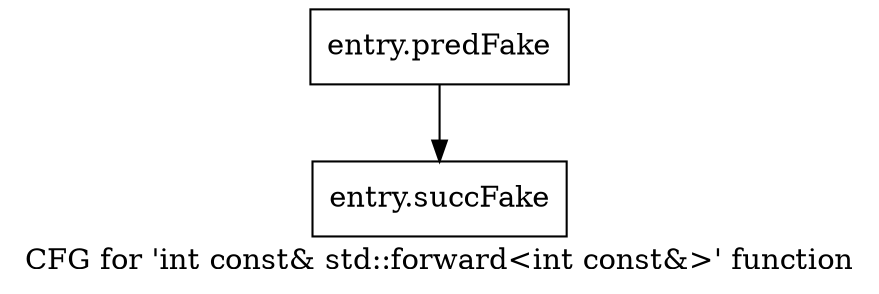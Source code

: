 digraph "CFG for 'int const& std::forward\<int const&\>' function" {
	label="CFG for 'int const& std::forward\<int const&\>' function";

	Node0x49e5010 [shape=record,filename="",linenumber="",label="{entry.predFake}"];
	Node0x49e5010 -> Node0x4a286d0[ callList="" memoryops="" filename="/proj/xbuilds/2019.2_0801_1/installs/lin64/Vivado/HEAD/tps/lnx64/gcc-6.2.0/lib/gcc/x86_64-pc-linux-gnu/6.2.0/../../../../include/c++/6.2.0/bits/move.h"];
	Node0x4a286d0 [shape=record,filename="/proj/xbuilds/2019.2_0801_1/installs/lin64/Vivado/HEAD/tps/lnx64/gcc-6.2.0/lib/gcc/x86_64-pc-linux-gnu/6.2.0/../../../../include/c++/6.2.0/bits/move.h",linenumber="77",label="{entry.succFake}"];
}
